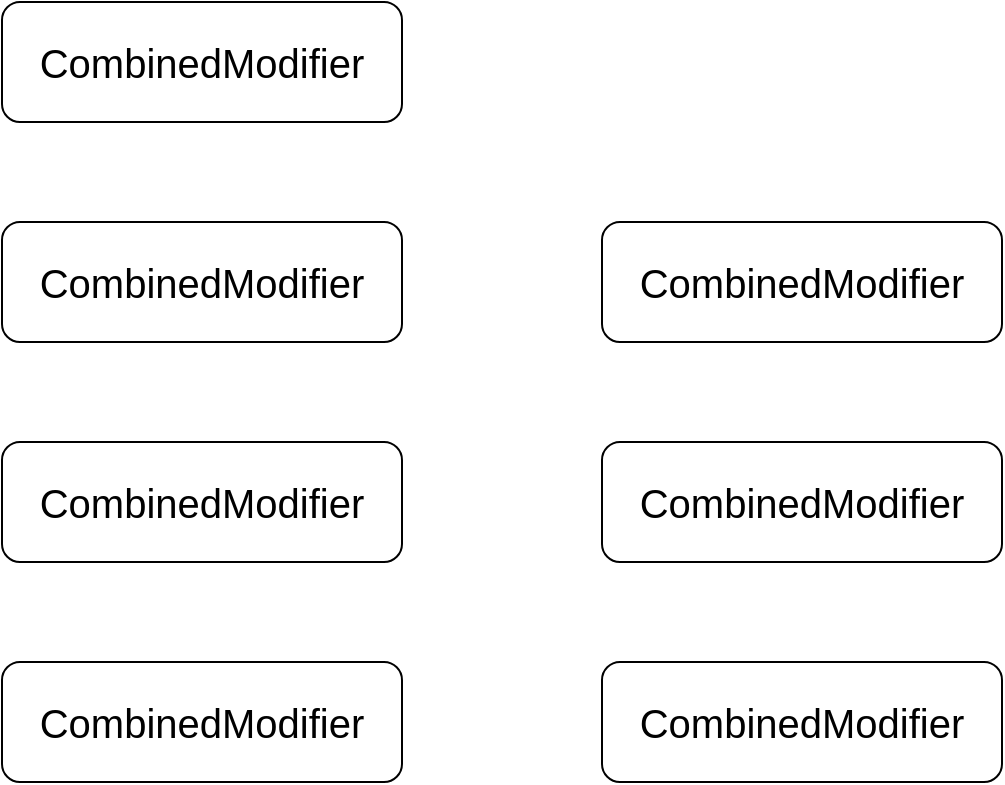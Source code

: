 <mxfile>
    <diagram id="1GEJoMihbtmozGFXepFv" name="第 1 页">
        <mxGraphModel dx="880" dy="791" grid="1" gridSize="10" guides="1" tooltips="1" connect="1" arrows="1" fold="1" page="1" pageScale="1" pageWidth="827" pageHeight="1169" math="0" shadow="0">
            <root>
                <mxCell id="0"/>
                <mxCell id="1" parent="0"/>
                <mxCell id="2" value="&lt;font style=&quot;font-size: 20px;&quot;&gt;CombinedModifier&lt;/font&gt;" style="rounded=1;whiteSpace=wrap;html=1;" vertex="1" parent="1">
                    <mxGeometry x="130" y="610" width="200" height="60" as="geometry"/>
                </mxCell>
                <mxCell id="3" value="&lt;font style=&quot;font-size: 20px;&quot;&gt;CombinedModifier&lt;/font&gt;" style="rounded=1;whiteSpace=wrap;html=1;" vertex="1" parent="1">
                    <mxGeometry x="130" y="500" width="200" height="60" as="geometry"/>
                </mxCell>
                <mxCell id="4" value="&lt;font style=&quot;font-size: 20px;&quot;&gt;CombinedModifier&lt;/font&gt;" style="rounded=1;whiteSpace=wrap;html=1;" vertex="1" parent="1">
                    <mxGeometry x="130" y="390" width="200" height="60" as="geometry"/>
                </mxCell>
                <mxCell id="5" value="&lt;font style=&quot;font-size: 20px;&quot;&gt;CombinedModifier&lt;/font&gt;" style="rounded=1;whiteSpace=wrap;html=1;" vertex="1" parent="1">
                    <mxGeometry x="130" y="280" width="200" height="60" as="geometry"/>
                </mxCell>
                <mxCell id="6" value="&lt;font style=&quot;font-size: 20px;&quot;&gt;CombinedModifier&lt;/font&gt;" style="rounded=1;whiteSpace=wrap;html=1;" vertex="1" parent="1">
                    <mxGeometry x="430" y="610" width="200" height="60" as="geometry"/>
                </mxCell>
                <mxCell id="7" value="&lt;font style=&quot;font-size: 20px;&quot;&gt;CombinedModifier&lt;/font&gt;" style="rounded=1;whiteSpace=wrap;html=1;" vertex="1" parent="1">
                    <mxGeometry x="430" y="500" width="200" height="60" as="geometry"/>
                </mxCell>
                <mxCell id="8" value="&lt;font style=&quot;font-size: 20px;&quot;&gt;CombinedModifier&lt;/font&gt;" style="rounded=1;whiteSpace=wrap;html=1;" vertex="1" parent="1">
                    <mxGeometry x="430" y="390" width="200" height="60" as="geometry"/>
                </mxCell>
            </root>
        </mxGraphModel>
    </diagram>
</mxfile>